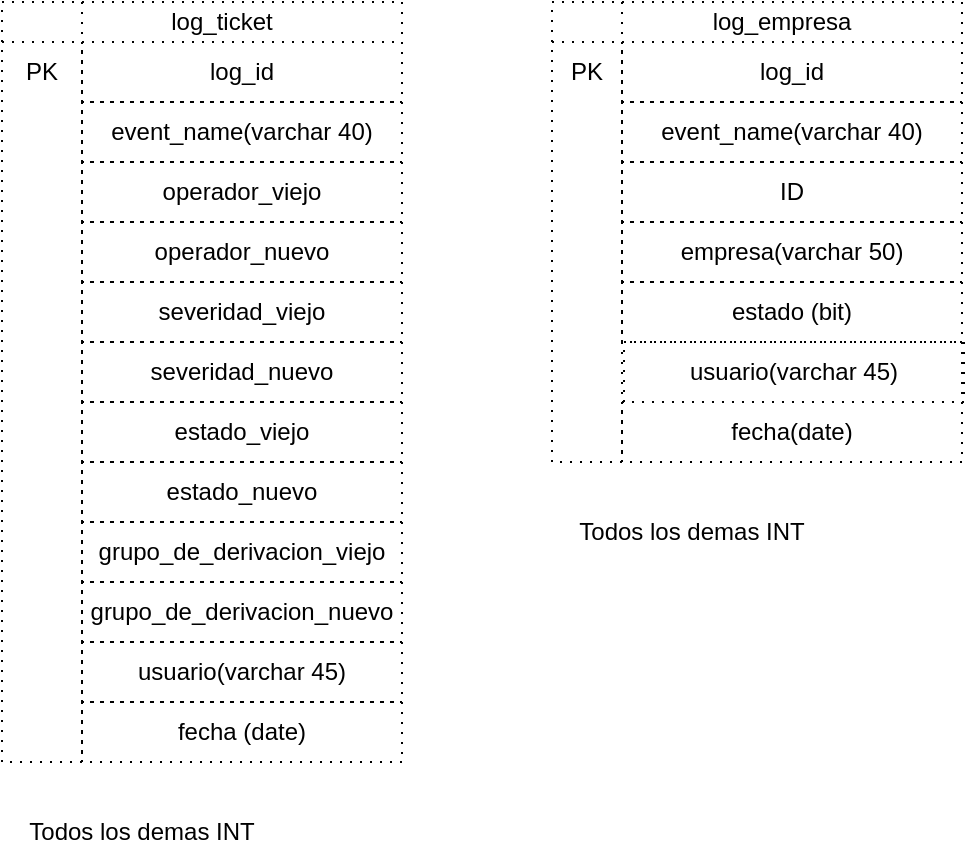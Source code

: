 <mxfile version="21.6.8" type="device">
  <diagram id="C5RBs43oDa-KdzZeNtuy" name="Page-1">
    <mxGraphModel dx="864" dy="516" grid="1" gridSize="10" guides="1" tooltips="1" connect="1" arrows="1" fold="1" page="1" pageScale="1" pageWidth="827" pageHeight="1169" math="0" shadow="0">
      <root>
        <mxCell id="WIyWlLk6GJQsqaUBKTNV-0" />
        <mxCell id="WIyWlLk6GJQsqaUBKTNV-1" parent="WIyWlLk6GJQsqaUBKTNV-0" />
        <mxCell id="xDPC-aREAgZLQWYNRVdZ-0" value="" style="shape=internalStorage;whiteSpace=wrap;html=1;backgroundOutline=1;dashed=1;dashPattern=1 4;dx=40;dy=20;" vertex="1" parent="WIyWlLk6GJQsqaUBKTNV-1">
          <mxGeometry x="40" y="30" width="200" height="380" as="geometry" />
        </mxCell>
        <mxCell id="xDPC-aREAgZLQWYNRVdZ-1" value="" style="shape=internalStorage;whiteSpace=wrap;html=1;backgroundOutline=1;dashed=1;dashPattern=1 4;dx=35;dy=20;" vertex="1" parent="WIyWlLk6GJQsqaUBKTNV-1">
          <mxGeometry x="315" y="30" width="205" height="230" as="geometry" />
        </mxCell>
        <mxCell id="xDPC-aREAgZLQWYNRVdZ-2" value="log_ticket" style="text;html=1;strokeColor=none;fillColor=none;align=center;verticalAlign=middle;whiteSpace=wrap;rounded=0;" vertex="1" parent="WIyWlLk6GJQsqaUBKTNV-1">
          <mxGeometry x="120" y="30" width="60" height="20" as="geometry" />
        </mxCell>
        <mxCell id="xDPC-aREAgZLQWYNRVdZ-3" value="log_empresa" style="text;html=1;strokeColor=none;fillColor=none;align=center;verticalAlign=middle;whiteSpace=wrap;rounded=0;" vertex="1" parent="WIyWlLk6GJQsqaUBKTNV-1">
          <mxGeometry x="400" y="30" width="60" height="20" as="geometry" />
        </mxCell>
        <mxCell id="xDPC-aREAgZLQWYNRVdZ-4" value="log_id" style="text;html=1;strokeColor=default;fillColor=none;align=center;verticalAlign=middle;whiteSpace=wrap;rounded=0;dashed=1;dashPattern=1 4;" vertex="1" parent="WIyWlLk6GJQsqaUBKTNV-1">
          <mxGeometry x="80" y="50" width="160" height="30" as="geometry" />
        </mxCell>
        <mxCell id="xDPC-aREAgZLQWYNRVdZ-5" value="event_name(varchar 40)" style="text;html=1;strokeColor=default;fillColor=none;align=center;verticalAlign=middle;whiteSpace=wrap;rounded=0;dashed=1;dashPattern=1 4;" vertex="1" parent="WIyWlLk6GJQsqaUBKTNV-1">
          <mxGeometry x="80" y="80" width="160" height="30" as="geometry" />
        </mxCell>
        <mxCell id="xDPC-aREAgZLQWYNRVdZ-6" value="operador_viejo" style="text;html=1;strokeColor=default;fillColor=none;align=center;verticalAlign=middle;whiteSpace=wrap;rounded=0;dashed=1;dashPattern=1 4;" vertex="1" parent="WIyWlLk6GJQsqaUBKTNV-1">
          <mxGeometry x="80" y="110" width="160" height="30" as="geometry" />
        </mxCell>
        <mxCell id="xDPC-aREAgZLQWYNRVdZ-7" value="operador_nuevo" style="text;html=1;strokeColor=default;fillColor=none;align=center;verticalAlign=middle;whiteSpace=wrap;rounded=0;dashed=1;dashPattern=1 4;" vertex="1" parent="WIyWlLk6GJQsqaUBKTNV-1">
          <mxGeometry x="80" y="140" width="160" height="30" as="geometry" />
        </mxCell>
        <mxCell id="xDPC-aREAgZLQWYNRVdZ-8" value="severidad_viejo" style="text;html=1;strokeColor=default;fillColor=none;align=center;verticalAlign=middle;whiteSpace=wrap;rounded=0;dashed=1;dashPattern=1 4;" vertex="1" parent="WIyWlLk6GJQsqaUBKTNV-1">
          <mxGeometry x="80" y="170" width="160" height="30" as="geometry" />
        </mxCell>
        <mxCell id="xDPC-aREAgZLQWYNRVdZ-9" value="severidad_nuevo" style="text;html=1;strokeColor=default;fillColor=none;align=center;verticalAlign=middle;whiteSpace=wrap;rounded=0;dashed=1;dashPattern=1 4;" vertex="1" parent="WIyWlLk6GJQsqaUBKTNV-1">
          <mxGeometry x="80" y="200" width="160" height="30" as="geometry" />
        </mxCell>
        <mxCell id="xDPC-aREAgZLQWYNRVdZ-10" value="estado_viejo" style="text;html=1;strokeColor=default;fillColor=none;align=center;verticalAlign=middle;whiteSpace=wrap;rounded=0;dashed=1;dashPattern=1 4;" vertex="1" parent="WIyWlLk6GJQsqaUBKTNV-1">
          <mxGeometry x="80" y="230" width="160" height="30" as="geometry" />
        </mxCell>
        <mxCell id="xDPC-aREAgZLQWYNRVdZ-11" value="estado_nuevo" style="text;html=1;strokeColor=default;fillColor=none;align=center;verticalAlign=middle;whiteSpace=wrap;rounded=0;dashed=1;dashPattern=1 4;" vertex="1" parent="WIyWlLk6GJQsqaUBKTNV-1">
          <mxGeometry x="80" y="260" width="160" height="30" as="geometry" />
        </mxCell>
        <mxCell id="xDPC-aREAgZLQWYNRVdZ-12" value="grupo_de_derivacion_viejo" style="text;html=1;strokeColor=default;fillColor=none;align=center;verticalAlign=middle;whiteSpace=wrap;rounded=0;dashed=1;dashPattern=1 4;" vertex="1" parent="WIyWlLk6GJQsqaUBKTNV-1">
          <mxGeometry x="80" y="290" width="160" height="30" as="geometry" />
        </mxCell>
        <mxCell id="xDPC-aREAgZLQWYNRVdZ-13" value="log_id" style="text;html=1;strokeColor=default;fillColor=none;align=center;verticalAlign=middle;whiteSpace=wrap;rounded=0;dashed=1;dashPattern=1 4;" vertex="1" parent="WIyWlLk6GJQsqaUBKTNV-1">
          <mxGeometry x="350" y="50" width="170" height="30" as="geometry" />
        </mxCell>
        <mxCell id="xDPC-aREAgZLQWYNRVdZ-14" value="event_name(varchar 40)" style="text;html=1;strokeColor=default;fillColor=none;align=center;verticalAlign=middle;whiteSpace=wrap;rounded=0;dashed=1;dashPattern=1 4;" vertex="1" parent="WIyWlLk6GJQsqaUBKTNV-1">
          <mxGeometry x="350" y="80" width="170" height="30" as="geometry" />
        </mxCell>
        <mxCell id="xDPC-aREAgZLQWYNRVdZ-15" value="ID" style="text;html=1;strokeColor=default;fillColor=none;align=center;verticalAlign=middle;whiteSpace=wrap;rounded=0;dashed=1;dashPattern=1 4;" vertex="1" parent="WIyWlLk6GJQsqaUBKTNV-1">
          <mxGeometry x="350" y="110" width="170" height="30" as="geometry" />
        </mxCell>
        <mxCell id="xDPC-aREAgZLQWYNRVdZ-16" value="empresa(varchar 50)" style="text;html=1;strokeColor=default;fillColor=none;align=center;verticalAlign=middle;whiteSpace=wrap;rounded=0;dashed=1;dashPattern=1 4;" vertex="1" parent="WIyWlLk6GJQsqaUBKTNV-1">
          <mxGeometry x="350" y="140" width="170" height="30" as="geometry" />
        </mxCell>
        <mxCell id="xDPC-aREAgZLQWYNRVdZ-17" value="estado (bit)" style="text;html=1;strokeColor=default;fillColor=none;align=center;verticalAlign=middle;whiteSpace=wrap;rounded=0;dashed=1;dashPattern=1 4;" vertex="1" parent="WIyWlLk6GJQsqaUBKTNV-1">
          <mxGeometry x="350" y="170" width="170" height="30" as="geometry" />
        </mxCell>
        <mxCell id="xDPC-aREAgZLQWYNRVdZ-18" value="usuario(varchar 45)" style="text;html=1;strokeColor=default;fillColor=none;align=center;verticalAlign=middle;whiteSpace=wrap;rounded=0;dashed=1;dashPattern=1 4;" vertex="1" parent="WIyWlLk6GJQsqaUBKTNV-1">
          <mxGeometry x="351" y="200" width="170" height="30" as="geometry" />
        </mxCell>
        <mxCell id="xDPC-aREAgZLQWYNRVdZ-19" value="fecha(date)" style="text;html=1;strokeColor=default;fillColor=none;align=center;verticalAlign=middle;whiteSpace=wrap;rounded=0;dashed=1;dashPattern=1 4;" vertex="1" parent="WIyWlLk6GJQsqaUBKTNV-1">
          <mxGeometry x="350" y="230" width="170" height="30" as="geometry" />
        </mxCell>
        <mxCell id="xDPC-aREAgZLQWYNRVdZ-24" value="PK" style="text;html=1;strokeColor=none;fillColor=none;align=center;verticalAlign=middle;whiteSpace=wrap;rounded=0;" vertex="1" parent="WIyWlLk6GJQsqaUBKTNV-1">
          <mxGeometry x="40" y="50" width="40" height="30" as="geometry" />
        </mxCell>
        <mxCell id="xDPC-aREAgZLQWYNRVdZ-25" value="PK" style="text;html=1;strokeColor=none;fillColor=none;align=center;verticalAlign=middle;whiteSpace=wrap;rounded=0;" vertex="1" parent="WIyWlLk6GJQsqaUBKTNV-1">
          <mxGeometry x="315" y="50" width="35" height="30" as="geometry" />
        </mxCell>
        <mxCell id="xDPC-aREAgZLQWYNRVdZ-26" value="grupo_de_derivacion_nuevo" style="text;html=1;strokeColor=default;fillColor=none;align=center;verticalAlign=middle;whiteSpace=wrap;rounded=0;dashed=1;dashPattern=1 4;" vertex="1" parent="WIyWlLk6GJQsqaUBKTNV-1">
          <mxGeometry x="80" y="320" width="160" height="30" as="geometry" />
        </mxCell>
        <mxCell id="xDPC-aREAgZLQWYNRVdZ-27" value="usuario(varchar 45)" style="text;html=1;strokeColor=default;fillColor=none;align=center;verticalAlign=middle;whiteSpace=wrap;rounded=0;dashed=1;dashPattern=1 4;" vertex="1" parent="WIyWlLk6GJQsqaUBKTNV-1">
          <mxGeometry x="80" y="350" width="160" height="30" as="geometry" />
        </mxCell>
        <mxCell id="xDPC-aREAgZLQWYNRVdZ-28" value="fecha (date)" style="text;html=1;strokeColor=default;fillColor=none;align=center;verticalAlign=middle;whiteSpace=wrap;rounded=0;dashed=1;dashPattern=1 4;" vertex="1" parent="WIyWlLk6GJQsqaUBKTNV-1">
          <mxGeometry x="80" y="380" width="160" height="30" as="geometry" />
        </mxCell>
        <mxCell id="xDPC-aREAgZLQWYNRVdZ-30" value="Todos los demas INT" style="text;html=1;strokeColor=none;fillColor=none;align=center;verticalAlign=middle;whiteSpace=wrap;rounded=0;" vertex="1" parent="WIyWlLk6GJQsqaUBKTNV-1">
          <mxGeometry x="40" y="430" width="140" height="30" as="geometry" />
        </mxCell>
        <mxCell id="xDPC-aREAgZLQWYNRVdZ-31" value="Todos los demas INT" style="text;html=1;strokeColor=none;fillColor=none;align=center;verticalAlign=middle;whiteSpace=wrap;rounded=0;" vertex="1" parent="WIyWlLk6GJQsqaUBKTNV-1">
          <mxGeometry x="315" y="280" width="140" height="30" as="geometry" />
        </mxCell>
      </root>
    </mxGraphModel>
  </diagram>
</mxfile>
